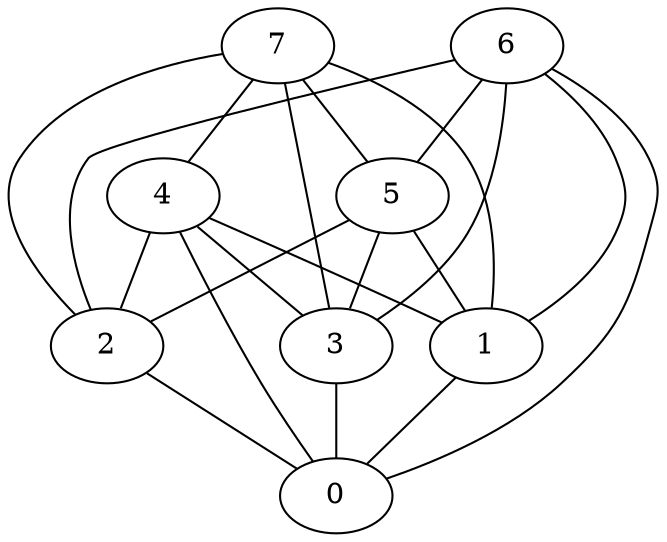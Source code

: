 digraph GG_graph {

subgraph G_graph {
edge [color = black]
"7" -> "1" [dir = none]
"4" -> "0" [dir = none]
"6" -> "3" [dir = none]
"6" -> "5" [dir = none]
"6" -> "1" [dir = none]
"5" -> "2" [dir = none]
"1" -> "0" [dir = none]
"7" -> "5" [dir = none]
"2" -> "0" [dir = none]
"6" -> "0" [dir = none]
"4" -> "1" [dir = none]
"5" -> "1" [dir = none]
"4" -> "3" [dir = none]
"7" -> "2" [dir = none]
"7" -> "3" [dir = none]
"7" -> "4" [dir = none]
"4" -> "2" [dir = none]
"5" -> "3" [dir = none]
"6" -> "2" [dir = none]
"3" -> "0" [dir = none]
}

}
